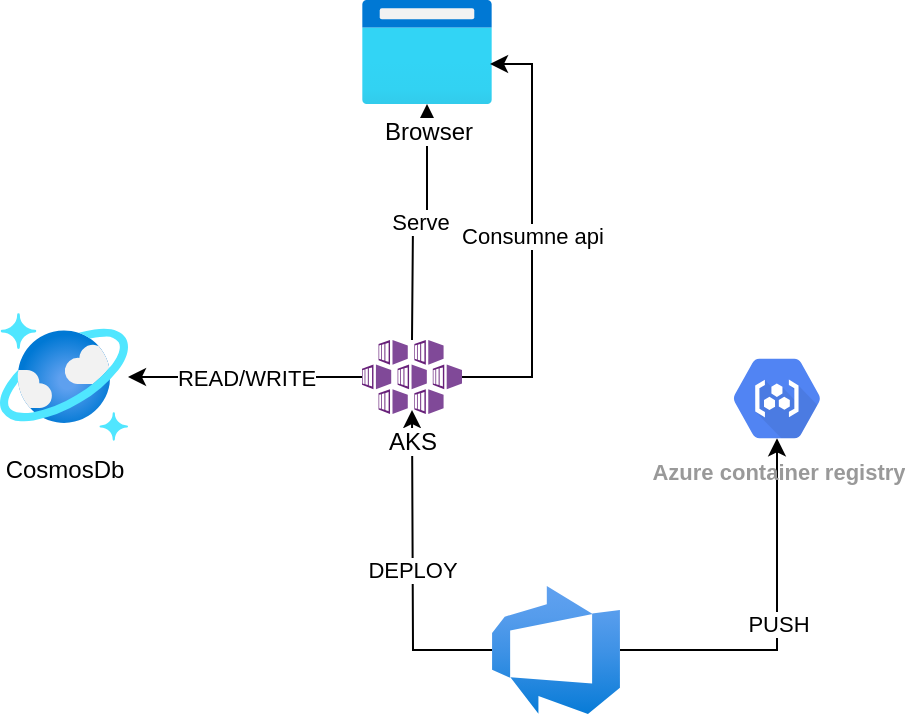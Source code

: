 <mxfile>
    <diagram id="FQc1MkDtcKAJa6TFJG0d" name="Page-1">
        <mxGraphModel dx="1118" dy="777" grid="1" gridSize="10" guides="1" tooltips="1" connect="1" arrows="1" fold="1" page="1" pageScale="1" pageWidth="850" pageHeight="1100" math="0" shadow="0">
            <root>
                <mxCell id="0"/>
                <mxCell id="1" parent="0"/>
                <mxCell id="2" value="READ/WRITE" style="edgeStyle=orthogonalEdgeStyle;rounded=0;orthogonalLoop=1;jettySize=auto;html=1;" edge="1" parent="1" source="18" target="13">
                    <mxGeometry relative="1" as="geometry">
                        <mxPoint x="20" y="542" as="sourcePoint"/>
                        <mxPoint x="250" y="556" as="targetPoint"/>
                    </mxGeometry>
                </mxCell>
                <mxCell id="4" value="Serve" style="edgeStyle=orthogonalEdgeStyle;rounded=0;orthogonalLoop=1;jettySize=auto;html=1;" edge="1" parent="1" target="15">
                    <mxGeometry relative="1" as="geometry">
                        <mxPoint x="366" y="537" as="sourcePoint"/>
                    </mxGeometry>
                </mxCell>
                <mxCell id="8" value="DEPLOY" style="edgeStyle=orthogonalEdgeStyle;rounded=0;orthogonalLoop=1;jettySize=auto;html=1;" edge="1" parent="1" source="10">
                    <mxGeometry relative="1" as="geometry">
                        <mxPoint x="366" y="572" as="targetPoint"/>
                    </mxGeometry>
                </mxCell>
                <mxCell id="20" value="PUSH" style="edgeStyle=orthogonalEdgeStyle;rounded=0;orthogonalLoop=1;jettySize=auto;html=1;entryX=0.5;entryY=0.84;entryDx=0;entryDy=0;entryPerimeter=0;" edge="1" parent="1" source="10" target="19">
                    <mxGeometry relative="1" as="geometry"/>
                </mxCell>
                <mxCell id="10" value="" style="aspect=fixed;html=1;points=[];align=center;image;fontSize=12;image=img/lib/azure2/devops/Azure_DevOps.svg;" vertex="1" parent="1">
                    <mxGeometry x="406" y="660" width="64" height="64" as="geometry"/>
                </mxCell>
                <mxCell id="13" value="CosmosDb" style="aspect=fixed;html=1;points=[];align=center;image;fontSize=12;image=img/lib/azure2/databases/Azure_Cosmos_DB.svg;" vertex="1" parent="1">
                    <mxGeometry x="160" y="523.5" width="64" height="64" as="geometry"/>
                </mxCell>
                <mxCell id="15" value="Browser" style="aspect=fixed;html=1;points=[];align=center;image;fontSize=12;image=img/lib/azure2/general/Browser.svg;" vertex="1" parent="1">
                    <mxGeometry x="341" y="367" width="65" height="52" as="geometry"/>
                </mxCell>
                <mxCell id="21" value="Consumne api" style="edgeStyle=orthogonalEdgeStyle;rounded=0;orthogonalLoop=1;jettySize=auto;html=1;entryX=0.985;entryY=0.615;entryDx=0;entryDy=0;entryPerimeter=0;" edge="1" parent="1" source="18" target="15">
                    <mxGeometry relative="1" as="geometry">
                        <Array as="points">
                            <mxPoint x="426" y="556"/>
                            <mxPoint x="426" y="399"/>
                        </Array>
                    </mxGeometry>
                </mxCell>
                <mxCell id="18" value="AKS" style="aspect=fixed;html=1;points=[];align=center;image;fontSize=12;image=img/lib/mscae/Kubernetes_Services.svg;" vertex="1" parent="1">
                    <mxGeometry x="341" y="537" width="50" height="37" as="geometry"/>
                </mxCell>
                <mxCell id="19" value="Azure container registry" style="html=1;fillColor=#5184F3;strokeColor=none;verticalAlign=top;labelPosition=center;verticalLabelPosition=bottom;align=center;spacingTop=-6;fontSize=11;fontStyle=1;fontColor=#999999;shape=mxgraph.gcp2.hexIcon;prIcon=container_registry" vertex="1" parent="1">
                    <mxGeometry x="515.5" y="537" width="66" height="58.5" as="geometry"/>
                </mxCell>
            </root>
        </mxGraphModel>
    </diagram>
</mxfile>